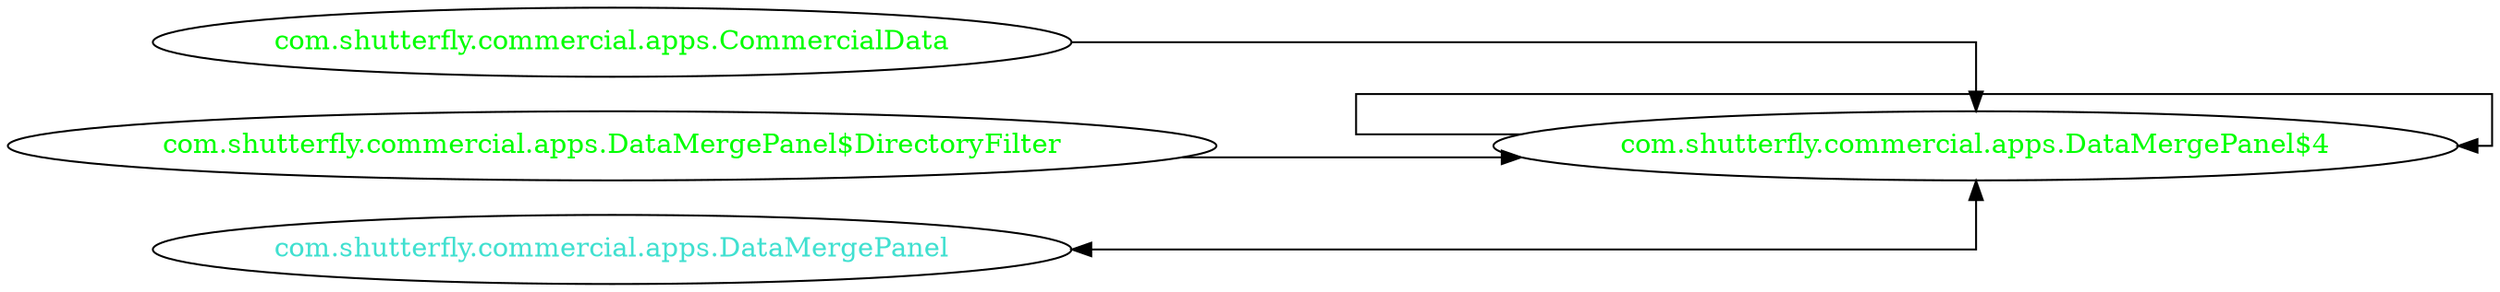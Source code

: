 digraph dependencyGraph {
 concentrate=true;
 ranksep="2.0";
 rankdir="LR"; 
 splines="ortho";
"com.shutterfly.commercial.apps.DataMergePanel$4" [fontcolor="red"];
"com.shutterfly.commercial.apps.CommercialData" [ fontcolor="green" ];
"com.shutterfly.commercial.apps.CommercialData"->"com.shutterfly.commercial.apps.DataMergePanel$4";
"com.shutterfly.commercial.apps.DataMergePanel$4" [ fontcolor="green" ];
"com.shutterfly.commercial.apps.DataMergePanel$4"->"com.shutterfly.commercial.apps.DataMergePanel$4";
"com.shutterfly.commercial.apps.DataMergePanel$DirectoryFilter" [ fontcolor="green" ];
"com.shutterfly.commercial.apps.DataMergePanel$DirectoryFilter"->"com.shutterfly.commercial.apps.DataMergePanel$4";
"com.shutterfly.commercial.apps.DataMergePanel" [ fontcolor="turquoise" ];
"com.shutterfly.commercial.apps.DataMergePanel"->"com.shutterfly.commercial.apps.DataMergePanel$4" [dir=both];
}